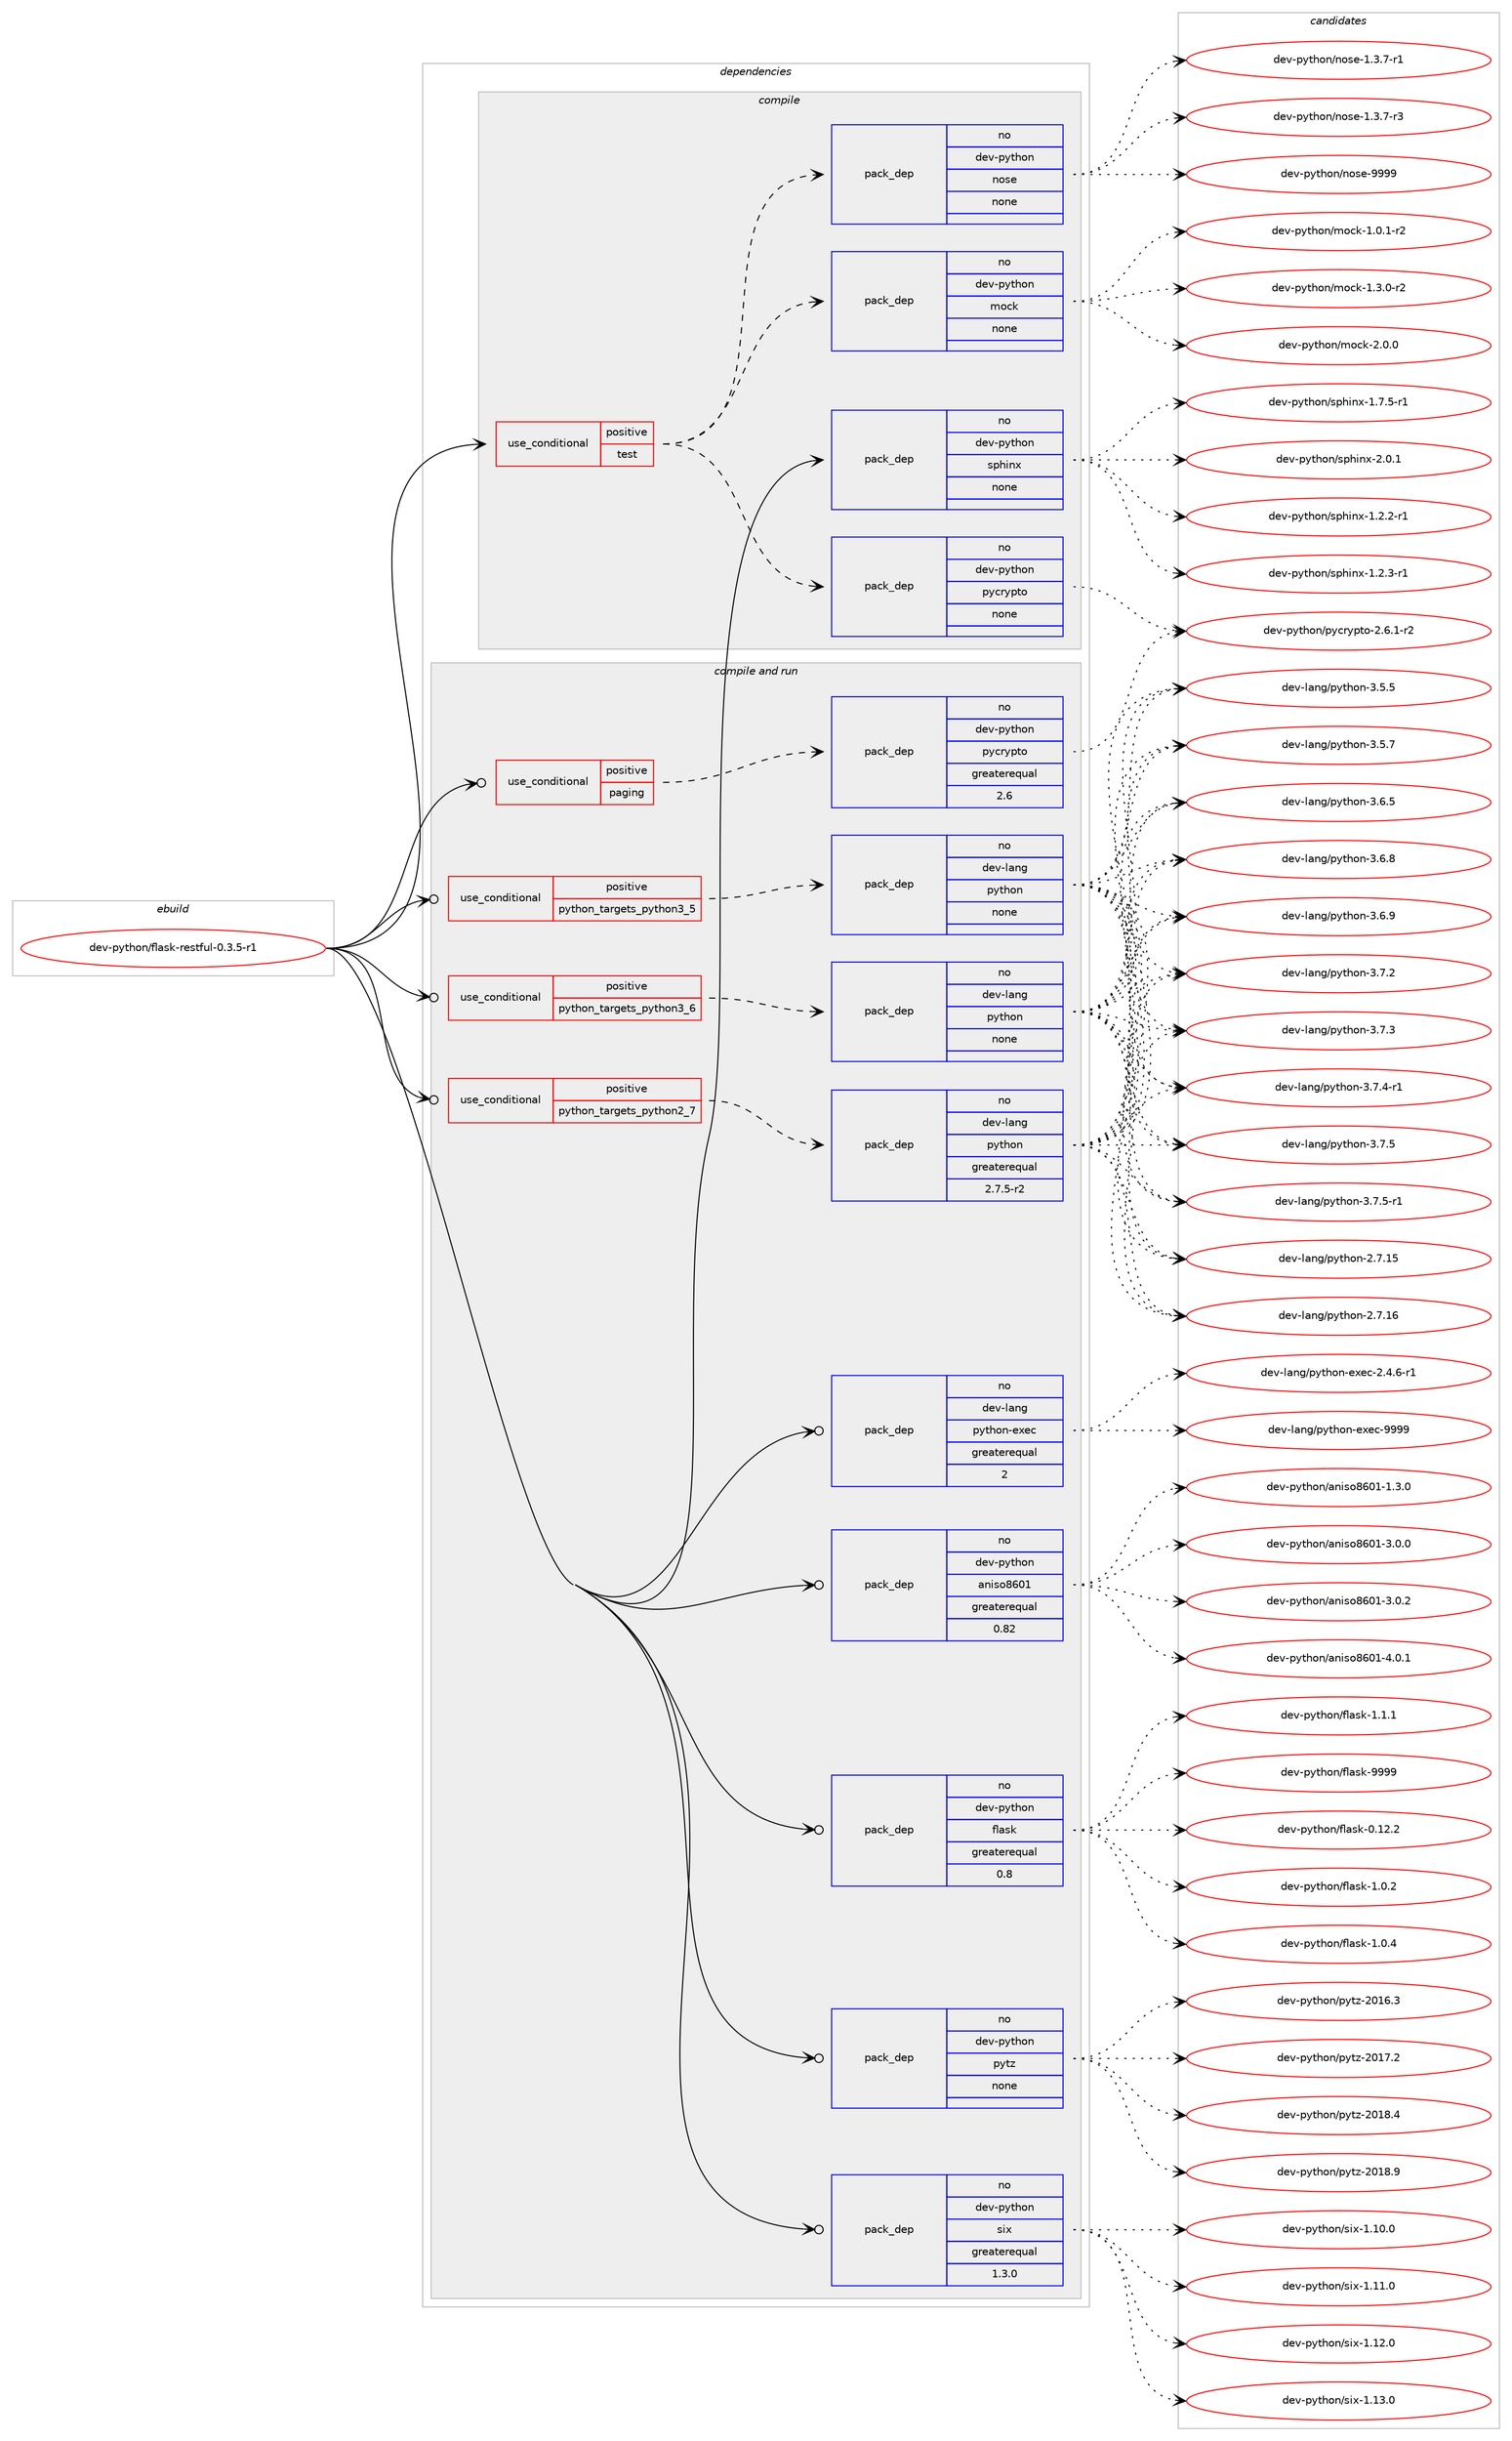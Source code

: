 digraph prolog {

# *************
# Graph options
# *************

newrank=true;
concentrate=true;
compound=true;
graph [rankdir=LR,fontname=Helvetica,fontsize=10,ranksep=1.5];#, ranksep=2.5, nodesep=0.2];
edge  [arrowhead=vee];
node  [fontname=Helvetica,fontsize=10];

# **********
# The ebuild
# **********

subgraph cluster_leftcol {
color=gray;
rank=same;
label=<<i>ebuild</i>>;
id [label="dev-python/flask-restful-0.3.5-r1", color=red, width=4, href="../dev-python/flask-restful-0.3.5-r1.svg"];
}

# ****************
# The dependencies
# ****************

subgraph cluster_midcol {
color=gray;
label=<<i>dependencies</i>>;
subgraph cluster_compile {
fillcolor="#eeeeee";
style=filled;
label=<<i>compile</i>>;
subgraph cond139584 {
dependency605303 [label=<<TABLE BORDER="0" CELLBORDER="1" CELLSPACING="0" CELLPADDING="4"><TR><TD ROWSPAN="3" CELLPADDING="10">use_conditional</TD></TR><TR><TD>positive</TD></TR><TR><TD>test</TD></TR></TABLE>>, shape=none, color=red];
subgraph pack453922 {
dependency605304 [label=<<TABLE BORDER="0" CELLBORDER="1" CELLSPACING="0" CELLPADDING="4" WIDTH="220"><TR><TD ROWSPAN="6" CELLPADDING="30">pack_dep</TD></TR><TR><TD WIDTH="110">no</TD></TR><TR><TD>dev-python</TD></TR><TR><TD>mock</TD></TR><TR><TD>none</TD></TR><TR><TD></TD></TR></TABLE>>, shape=none, color=blue];
}
dependency605303:e -> dependency605304:w [weight=20,style="dashed",arrowhead="vee"];
subgraph pack453923 {
dependency605305 [label=<<TABLE BORDER="0" CELLBORDER="1" CELLSPACING="0" CELLPADDING="4" WIDTH="220"><TR><TD ROWSPAN="6" CELLPADDING="30">pack_dep</TD></TR><TR><TD WIDTH="110">no</TD></TR><TR><TD>dev-python</TD></TR><TR><TD>nose</TD></TR><TR><TD>none</TD></TR><TR><TD></TD></TR></TABLE>>, shape=none, color=blue];
}
dependency605303:e -> dependency605305:w [weight=20,style="dashed",arrowhead="vee"];
subgraph pack453924 {
dependency605306 [label=<<TABLE BORDER="0" CELLBORDER="1" CELLSPACING="0" CELLPADDING="4" WIDTH="220"><TR><TD ROWSPAN="6" CELLPADDING="30">pack_dep</TD></TR><TR><TD WIDTH="110">no</TD></TR><TR><TD>dev-python</TD></TR><TR><TD>pycrypto</TD></TR><TR><TD>none</TD></TR><TR><TD></TD></TR></TABLE>>, shape=none, color=blue];
}
dependency605303:e -> dependency605306:w [weight=20,style="dashed",arrowhead="vee"];
}
id:e -> dependency605303:w [weight=20,style="solid",arrowhead="vee"];
subgraph pack453925 {
dependency605307 [label=<<TABLE BORDER="0" CELLBORDER="1" CELLSPACING="0" CELLPADDING="4" WIDTH="220"><TR><TD ROWSPAN="6" CELLPADDING="30">pack_dep</TD></TR><TR><TD WIDTH="110">no</TD></TR><TR><TD>dev-python</TD></TR><TR><TD>sphinx</TD></TR><TR><TD>none</TD></TR><TR><TD></TD></TR></TABLE>>, shape=none, color=blue];
}
id:e -> dependency605307:w [weight=20,style="solid",arrowhead="vee"];
}
subgraph cluster_compileandrun {
fillcolor="#eeeeee";
style=filled;
label=<<i>compile and run</i>>;
subgraph cond139585 {
dependency605308 [label=<<TABLE BORDER="0" CELLBORDER="1" CELLSPACING="0" CELLPADDING="4"><TR><TD ROWSPAN="3" CELLPADDING="10">use_conditional</TD></TR><TR><TD>positive</TD></TR><TR><TD>paging</TD></TR></TABLE>>, shape=none, color=red];
subgraph pack453926 {
dependency605309 [label=<<TABLE BORDER="0" CELLBORDER="1" CELLSPACING="0" CELLPADDING="4" WIDTH="220"><TR><TD ROWSPAN="6" CELLPADDING="30">pack_dep</TD></TR><TR><TD WIDTH="110">no</TD></TR><TR><TD>dev-python</TD></TR><TR><TD>pycrypto</TD></TR><TR><TD>greaterequal</TD></TR><TR><TD>2.6</TD></TR></TABLE>>, shape=none, color=blue];
}
dependency605308:e -> dependency605309:w [weight=20,style="dashed",arrowhead="vee"];
}
id:e -> dependency605308:w [weight=20,style="solid",arrowhead="odotvee"];
subgraph cond139586 {
dependency605310 [label=<<TABLE BORDER="0" CELLBORDER="1" CELLSPACING="0" CELLPADDING="4"><TR><TD ROWSPAN="3" CELLPADDING="10">use_conditional</TD></TR><TR><TD>positive</TD></TR><TR><TD>python_targets_python2_7</TD></TR></TABLE>>, shape=none, color=red];
subgraph pack453927 {
dependency605311 [label=<<TABLE BORDER="0" CELLBORDER="1" CELLSPACING="0" CELLPADDING="4" WIDTH="220"><TR><TD ROWSPAN="6" CELLPADDING="30">pack_dep</TD></TR><TR><TD WIDTH="110">no</TD></TR><TR><TD>dev-lang</TD></TR><TR><TD>python</TD></TR><TR><TD>greaterequal</TD></TR><TR><TD>2.7.5-r2</TD></TR></TABLE>>, shape=none, color=blue];
}
dependency605310:e -> dependency605311:w [weight=20,style="dashed",arrowhead="vee"];
}
id:e -> dependency605310:w [weight=20,style="solid",arrowhead="odotvee"];
subgraph cond139587 {
dependency605312 [label=<<TABLE BORDER="0" CELLBORDER="1" CELLSPACING="0" CELLPADDING="4"><TR><TD ROWSPAN="3" CELLPADDING="10">use_conditional</TD></TR><TR><TD>positive</TD></TR><TR><TD>python_targets_python3_5</TD></TR></TABLE>>, shape=none, color=red];
subgraph pack453928 {
dependency605313 [label=<<TABLE BORDER="0" CELLBORDER="1" CELLSPACING="0" CELLPADDING="4" WIDTH="220"><TR><TD ROWSPAN="6" CELLPADDING="30">pack_dep</TD></TR><TR><TD WIDTH="110">no</TD></TR><TR><TD>dev-lang</TD></TR><TR><TD>python</TD></TR><TR><TD>none</TD></TR><TR><TD></TD></TR></TABLE>>, shape=none, color=blue];
}
dependency605312:e -> dependency605313:w [weight=20,style="dashed",arrowhead="vee"];
}
id:e -> dependency605312:w [weight=20,style="solid",arrowhead="odotvee"];
subgraph cond139588 {
dependency605314 [label=<<TABLE BORDER="0" CELLBORDER="1" CELLSPACING="0" CELLPADDING="4"><TR><TD ROWSPAN="3" CELLPADDING="10">use_conditional</TD></TR><TR><TD>positive</TD></TR><TR><TD>python_targets_python3_6</TD></TR></TABLE>>, shape=none, color=red];
subgraph pack453929 {
dependency605315 [label=<<TABLE BORDER="0" CELLBORDER="1" CELLSPACING="0" CELLPADDING="4" WIDTH="220"><TR><TD ROWSPAN="6" CELLPADDING="30">pack_dep</TD></TR><TR><TD WIDTH="110">no</TD></TR><TR><TD>dev-lang</TD></TR><TR><TD>python</TD></TR><TR><TD>none</TD></TR><TR><TD></TD></TR></TABLE>>, shape=none, color=blue];
}
dependency605314:e -> dependency605315:w [weight=20,style="dashed",arrowhead="vee"];
}
id:e -> dependency605314:w [weight=20,style="solid",arrowhead="odotvee"];
subgraph pack453930 {
dependency605316 [label=<<TABLE BORDER="0" CELLBORDER="1" CELLSPACING="0" CELLPADDING="4" WIDTH="220"><TR><TD ROWSPAN="6" CELLPADDING="30">pack_dep</TD></TR><TR><TD WIDTH="110">no</TD></TR><TR><TD>dev-lang</TD></TR><TR><TD>python-exec</TD></TR><TR><TD>greaterequal</TD></TR><TR><TD>2</TD></TR></TABLE>>, shape=none, color=blue];
}
id:e -> dependency605316:w [weight=20,style="solid",arrowhead="odotvee"];
subgraph pack453931 {
dependency605317 [label=<<TABLE BORDER="0" CELLBORDER="1" CELLSPACING="0" CELLPADDING="4" WIDTH="220"><TR><TD ROWSPAN="6" CELLPADDING="30">pack_dep</TD></TR><TR><TD WIDTH="110">no</TD></TR><TR><TD>dev-python</TD></TR><TR><TD>aniso8601</TD></TR><TR><TD>greaterequal</TD></TR><TR><TD>0.82</TD></TR></TABLE>>, shape=none, color=blue];
}
id:e -> dependency605317:w [weight=20,style="solid",arrowhead="odotvee"];
subgraph pack453932 {
dependency605318 [label=<<TABLE BORDER="0" CELLBORDER="1" CELLSPACING="0" CELLPADDING="4" WIDTH="220"><TR><TD ROWSPAN="6" CELLPADDING="30">pack_dep</TD></TR><TR><TD WIDTH="110">no</TD></TR><TR><TD>dev-python</TD></TR><TR><TD>flask</TD></TR><TR><TD>greaterequal</TD></TR><TR><TD>0.8</TD></TR></TABLE>>, shape=none, color=blue];
}
id:e -> dependency605318:w [weight=20,style="solid",arrowhead="odotvee"];
subgraph pack453933 {
dependency605319 [label=<<TABLE BORDER="0" CELLBORDER="1" CELLSPACING="0" CELLPADDING="4" WIDTH="220"><TR><TD ROWSPAN="6" CELLPADDING="30">pack_dep</TD></TR><TR><TD WIDTH="110">no</TD></TR><TR><TD>dev-python</TD></TR><TR><TD>pytz</TD></TR><TR><TD>none</TD></TR><TR><TD></TD></TR></TABLE>>, shape=none, color=blue];
}
id:e -> dependency605319:w [weight=20,style="solid",arrowhead="odotvee"];
subgraph pack453934 {
dependency605320 [label=<<TABLE BORDER="0" CELLBORDER="1" CELLSPACING="0" CELLPADDING="4" WIDTH="220"><TR><TD ROWSPAN="6" CELLPADDING="30">pack_dep</TD></TR><TR><TD WIDTH="110">no</TD></TR><TR><TD>dev-python</TD></TR><TR><TD>six</TD></TR><TR><TD>greaterequal</TD></TR><TR><TD>1.3.0</TD></TR></TABLE>>, shape=none, color=blue];
}
id:e -> dependency605320:w [weight=20,style="solid",arrowhead="odotvee"];
}
subgraph cluster_run {
fillcolor="#eeeeee";
style=filled;
label=<<i>run</i>>;
}
}

# **************
# The candidates
# **************

subgraph cluster_choices {
rank=same;
color=gray;
label=<<i>candidates</i>>;

subgraph choice453922 {
color=black;
nodesep=1;
choice1001011184511212111610411111047109111991074549464846494511450 [label="dev-python/mock-1.0.1-r2", color=red, width=4,href="../dev-python/mock-1.0.1-r2.svg"];
choice1001011184511212111610411111047109111991074549465146484511450 [label="dev-python/mock-1.3.0-r2", color=red, width=4,href="../dev-python/mock-1.3.0-r2.svg"];
choice100101118451121211161041111104710911199107455046484648 [label="dev-python/mock-2.0.0", color=red, width=4,href="../dev-python/mock-2.0.0.svg"];
dependency605304:e -> choice1001011184511212111610411111047109111991074549464846494511450:w [style=dotted,weight="100"];
dependency605304:e -> choice1001011184511212111610411111047109111991074549465146484511450:w [style=dotted,weight="100"];
dependency605304:e -> choice100101118451121211161041111104710911199107455046484648:w [style=dotted,weight="100"];
}
subgraph choice453923 {
color=black;
nodesep=1;
choice10010111845112121116104111110471101111151014549465146554511449 [label="dev-python/nose-1.3.7-r1", color=red, width=4,href="../dev-python/nose-1.3.7-r1.svg"];
choice10010111845112121116104111110471101111151014549465146554511451 [label="dev-python/nose-1.3.7-r3", color=red, width=4,href="../dev-python/nose-1.3.7-r3.svg"];
choice10010111845112121116104111110471101111151014557575757 [label="dev-python/nose-9999", color=red, width=4,href="../dev-python/nose-9999.svg"];
dependency605305:e -> choice10010111845112121116104111110471101111151014549465146554511449:w [style=dotted,weight="100"];
dependency605305:e -> choice10010111845112121116104111110471101111151014549465146554511451:w [style=dotted,weight="100"];
dependency605305:e -> choice10010111845112121116104111110471101111151014557575757:w [style=dotted,weight="100"];
}
subgraph choice453924 {
color=black;
nodesep=1;
choice1001011184511212111610411111047112121991141211121161114550465446494511450 [label="dev-python/pycrypto-2.6.1-r2", color=red, width=4,href="../dev-python/pycrypto-2.6.1-r2.svg"];
dependency605306:e -> choice1001011184511212111610411111047112121991141211121161114550465446494511450:w [style=dotted,weight="100"];
}
subgraph choice453925 {
color=black;
nodesep=1;
choice10010111845112121116104111110471151121041051101204549465046504511449 [label="dev-python/sphinx-1.2.2-r1", color=red, width=4,href="../dev-python/sphinx-1.2.2-r1.svg"];
choice10010111845112121116104111110471151121041051101204549465046514511449 [label="dev-python/sphinx-1.2.3-r1", color=red, width=4,href="../dev-python/sphinx-1.2.3-r1.svg"];
choice10010111845112121116104111110471151121041051101204549465546534511449 [label="dev-python/sphinx-1.7.5-r1", color=red, width=4,href="../dev-python/sphinx-1.7.5-r1.svg"];
choice1001011184511212111610411111047115112104105110120455046484649 [label="dev-python/sphinx-2.0.1", color=red, width=4,href="../dev-python/sphinx-2.0.1.svg"];
dependency605307:e -> choice10010111845112121116104111110471151121041051101204549465046504511449:w [style=dotted,weight="100"];
dependency605307:e -> choice10010111845112121116104111110471151121041051101204549465046514511449:w [style=dotted,weight="100"];
dependency605307:e -> choice10010111845112121116104111110471151121041051101204549465546534511449:w [style=dotted,weight="100"];
dependency605307:e -> choice1001011184511212111610411111047115112104105110120455046484649:w [style=dotted,weight="100"];
}
subgraph choice453926 {
color=black;
nodesep=1;
choice1001011184511212111610411111047112121991141211121161114550465446494511450 [label="dev-python/pycrypto-2.6.1-r2", color=red, width=4,href="../dev-python/pycrypto-2.6.1-r2.svg"];
dependency605309:e -> choice1001011184511212111610411111047112121991141211121161114550465446494511450:w [style=dotted,weight="100"];
}
subgraph choice453927 {
color=black;
nodesep=1;
choice10010111845108971101034711212111610411111045504655464953 [label="dev-lang/python-2.7.15", color=red, width=4,href="../dev-lang/python-2.7.15.svg"];
choice10010111845108971101034711212111610411111045504655464954 [label="dev-lang/python-2.7.16", color=red, width=4,href="../dev-lang/python-2.7.16.svg"];
choice100101118451089711010347112121116104111110455146534653 [label="dev-lang/python-3.5.5", color=red, width=4,href="../dev-lang/python-3.5.5.svg"];
choice100101118451089711010347112121116104111110455146534655 [label="dev-lang/python-3.5.7", color=red, width=4,href="../dev-lang/python-3.5.7.svg"];
choice100101118451089711010347112121116104111110455146544653 [label="dev-lang/python-3.6.5", color=red, width=4,href="../dev-lang/python-3.6.5.svg"];
choice100101118451089711010347112121116104111110455146544656 [label="dev-lang/python-3.6.8", color=red, width=4,href="../dev-lang/python-3.6.8.svg"];
choice100101118451089711010347112121116104111110455146544657 [label="dev-lang/python-3.6.9", color=red, width=4,href="../dev-lang/python-3.6.9.svg"];
choice100101118451089711010347112121116104111110455146554650 [label="dev-lang/python-3.7.2", color=red, width=4,href="../dev-lang/python-3.7.2.svg"];
choice100101118451089711010347112121116104111110455146554651 [label="dev-lang/python-3.7.3", color=red, width=4,href="../dev-lang/python-3.7.3.svg"];
choice1001011184510897110103471121211161041111104551465546524511449 [label="dev-lang/python-3.7.4-r1", color=red, width=4,href="../dev-lang/python-3.7.4-r1.svg"];
choice100101118451089711010347112121116104111110455146554653 [label="dev-lang/python-3.7.5", color=red, width=4,href="../dev-lang/python-3.7.5.svg"];
choice1001011184510897110103471121211161041111104551465546534511449 [label="dev-lang/python-3.7.5-r1", color=red, width=4,href="../dev-lang/python-3.7.5-r1.svg"];
dependency605311:e -> choice10010111845108971101034711212111610411111045504655464953:w [style=dotted,weight="100"];
dependency605311:e -> choice10010111845108971101034711212111610411111045504655464954:w [style=dotted,weight="100"];
dependency605311:e -> choice100101118451089711010347112121116104111110455146534653:w [style=dotted,weight="100"];
dependency605311:e -> choice100101118451089711010347112121116104111110455146534655:w [style=dotted,weight="100"];
dependency605311:e -> choice100101118451089711010347112121116104111110455146544653:w [style=dotted,weight="100"];
dependency605311:e -> choice100101118451089711010347112121116104111110455146544656:w [style=dotted,weight="100"];
dependency605311:e -> choice100101118451089711010347112121116104111110455146544657:w [style=dotted,weight="100"];
dependency605311:e -> choice100101118451089711010347112121116104111110455146554650:w [style=dotted,weight="100"];
dependency605311:e -> choice100101118451089711010347112121116104111110455146554651:w [style=dotted,weight="100"];
dependency605311:e -> choice1001011184510897110103471121211161041111104551465546524511449:w [style=dotted,weight="100"];
dependency605311:e -> choice100101118451089711010347112121116104111110455146554653:w [style=dotted,weight="100"];
dependency605311:e -> choice1001011184510897110103471121211161041111104551465546534511449:w [style=dotted,weight="100"];
}
subgraph choice453928 {
color=black;
nodesep=1;
choice10010111845108971101034711212111610411111045504655464953 [label="dev-lang/python-2.7.15", color=red, width=4,href="../dev-lang/python-2.7.15.svg"];
choice10010111845108971101034711212111610411111045504655464954 [label="dev-lang/python-2.7.16", color=red, width=4,href="../dev-lang/python-2.7.16.svg"];
choice100101118451089711010347112121116104111110455146534653 [label="dev-lang/python-3.5.5", color=red, width=4,href="../dev-lang/python-3.5.5.svg"];
choice100101118451089711010347112121116104111110455146534655 [label="dev-lang/python-3.5.7", color=red, width=4,href="../dev-lang/python-3.5.7.svg"];
choice100101118451089711010347112121116104111110455146544653 [label="dev-lang/python-3.6.5", color=red, width=4,href="../dev-lang/python-3.6.5.svg"];
choice100101118451089711010347112121116104111110455146544656 [label="dev-lang/python-3.6.8", color=red, width=4,href="../dev-lang/python-3.6.8.svg"];
choice100101118451089711010347112121116104111110455146544657 [label="dev-lang/python-3.6.9", color=red, width=4,href="../dev-lang/python-3.6.9.svg"];
choice100101118451089711010347112121116104111110455146554650 [label="dev-lang/python-3.7.2", color=red, width=4,href="../dev-lang/python-3.7.2.svg"];
choice100101118451089711010347112121116104111110455146554651 [label="dev-lang/python-3.7.3", color=red, width=4,href="../dev-lang/python-3.7.3.svg"];
choice1001011184510897110103471121211161041111104551465546524511449 [label="dev-lang/python-3.7.4-r1", color=red, width=4,href="../dev-lang/python-3.7.4-r1.svg"];
choice100101118451089711010347112121116104111110455146554653 [label="dev-lang/python-3.7.5", color=red, width=4,href="../dev-lang/python-3.7.5.svg"];
choice1001011184510897110103471121211161041111104551465546534511449 [label="dev-lang/python-3.7.5-r1", color=red, width=4,href="../dev-lang/python-3.7.5-r1.svg"];
dependency605313:e -> choice10010111845108971101034711212111610411111045504655464953:w [style=dotted,weight="100"];
dependency605313:e -> choice10010111845108971101034711212111610411111045504655464954:w [style=dotted,weight="100"];
dependency605313:e -> choice100101118451089711010347112121116104111110455146534653:w [style=dotted,weight="100"];
dependency605313:e -> choice100101118451089711010347112121116104111110455146534655:w [style=dotted,weight="100"];
dependency605313:e -> choice100101118451089711010347112121116104111110455146544653:w [style=dotted,weight="100"];
dependency605313:e -> choice100101118451089711010347112121116104111110455146544656:w [style=dotted,weight="100"];
dependency605313:e -> choice100101118451089711010347112121116104111110455146544657:w [style=dotted,weight="100"];
dependency605313:e -> choice100101118451089711010347112121116104111110455146554650:w [style=dotted,weight="100"];
dependency605313:e -> choice100101118451089711010347112121116104111110455146554651:w [style=dotted,weight="100"];
dependency605313:e -> choice1001011184510897110103471121211161041111104551465546524511449:w [style=dotted,weight="100"];
dependency605313:e -> choice100101118451089711010347112121116104111110455146554653:w [style=dotted,weight="100"];
dependency605313:e -> choice1001011184510897110103471121211161041111104551465546534511449:w [style=dotted,weight="100"];
}
subgraph choice453929 {
color=black;
nodesep=1;
choice10010111845108971101034711212111610411111045504655464953 [label="dev-lang/python-2.7.15", color=red, width=4,href="../dev-lang/python-2.7.15.svg"];
choice10010111845108971101034711212111610411111045504655464954 [label="dev-lang/python-2.7.16", color=red, width=4,href="../dev-lang/python-2.7.16.svg"];
choice100101118451089711010347112121116104111110455146534653 [label="dev-lang/python-3.5.5", color=red, width=4,href="../dev-lang/python-3.5.5.svg"];
choice100101118451089711010347112121116104111110455146534655 [label="dev-lang/python-3.5.7", color=red, width=4,href="../dev-lang/python-3.5.7.svg"];
choice100101118451089711010347112121116104111110455146544653 [label="dev-lang/python-3.6.5", color=red, width=4,href="../dev-lang/python-3.6.5.svg"];
choice100101118451089711010347112121116104111110455146544656 [label="dev-lang/python-3.6.8", color=red, width=4,href="../dev-lang/python-3.6.8.svg"];
choice100101118451089711010347112121116104111110455146544657 [label="dev-lang/python-3.6.9", color=red, width=4,href="../dev-lang/python-3.6.9.svg"];
choice100101118451089711010347112121116104111110455146554650 [label="dev-lang/python-3.7.2", color=red, width=4,href="../dev-lang/python-3.7.2.svg"];
choice100101118451089711010347112121116104111110455146554651 [label="dev-lang/python-3.7.3", color=red, width=4,href="../dev-lang/python-3.7.3.svg"];
choice1001011184510897110103471121211161041111104551465546524511449 [label="dev-lang/python-3.7.4-r1", color=red, width=4,href="../dev-lang/python-3.7.4-r1.svg"];
choice100101118451089711010347112121116104111110455146554653 [label="dev-lang/python-3.7.5", color=red, width=4,href="../dev-lang/python-3.7.5.svg"];
choice1001011184510897110103471121211161041111104551465546534511449 [label="dev-lang/python-3.7.5-r1", color=red, width=4,href="../dev-lang/python-3.7.5-r1.svg"];
dependency605315:e -> choice10010111845108971101034711212111610411111045504655464953:w [style=dotted,weight="100"];
dependency605315:e -> choice10010111845108971101034711212111610411111045504655464954:w [style=dotted,weight="100"];
dependency605315:e -> choice100101118451089711010347112121116104111110455146534653:w [style=dotted,weight="100"];
dependency605315:e -> choice100101118451089711010347112121116104111110455146534655:w [style=dotted,weight="100"];
dependency605315:e -> choice100101118451089711010347112121116104111110455146544653:w [style=dotted,weight="100"];
dependency605315:e -> choice100101118451089711010347112121116104111110455146544656:w [style=dotted,weight="100"];
dependency605315:e -> choice100101118451089711010347112121116104111110455146544657:w [style=dotted,weight="100"];
dependency605315:e -> choice100101118451089711010347112121116104111110455146554650:w [style=dotted,weight="100"];
dependency605315:e -> choice100101118451089711010347112121116104111110455146554651:w [style=dotted,weight="100"];
dependency605315:e -> choice1001011184510897110103471121211161041111104551465546524511449:w [style=dotted,weight="100"];
dependency605315:e -> choice100101118451089711010347112121116104111110455146554653:w [style=dotted,weight="100"];
dependency605315:e -> choice1001011184510897110103471121211161041111104551465546534511449:w [style=dotted,weight="100"];
}
subgraph choice453930 {
color=black;
nodesep=1;
choice10010111845108971101034711212111610411111045101120101994550465246544511449 [label="dev-lang/python-exec-2.4.6-r1", color=red, width=4,href="../dev-lang/python-exec-2.4.6-r1.svg"];
choice10010111845108971101034711212111610411111045101120101994557575757 [label="dev-lang/python-exec-9999", color=red, width=4,href="../dev-lang/python-exec-9999.svg"];
dependency605316:e -> choice10010111845108971101034711212111610411111045101120101994550465246544511449:w [style=dotted,weight="100"];
dependency605316:e -> choice10010111845108971101034711212111610411111045101120101994557575757:w [style=dotted,weight="100"];
}
subgraph choice453931 {
color=black;
nodesep=1;
choice10010111845112121116104111110479711010511511156544849454946514648 [label="dev-python/aniso8601-1.3.0", color=red, width=4,href="../dev-python/aniso8601-1.3.0.svg"];
choice10010111845112121116104111110479711010511511156544849455146484648 [label="dev-python/aniso8601-3.0.0", color=red, width=4,href="../dev-python/aniso8601-3.0.0.svg"];
choice10010111845112121116104111110479711010511511156544849455146484650 [label="dev-python/aniso8601-3.0.2", color=red, width=4,href="../dev-python/aniso8601-3.0.2.svg"];
choice10010111845112121116104111110479711010511511156544849455246484649 [label="dev-python/aniso8601-4.0.1", color=red, width=4,href="../dev-python/aniso8601-4.0.1.svg"];
dependency605317:e -> choice10010111845112121116104111110479711010511511156544849454946514648:w [style=dotted,weight="100"];
dependency605317:e -> choice10010111845112121116104111110479711010511511156544849455146484648:w [style=dotted,weight="100"];
dependency605317:e -> choice10010111845112121116104111110479711010511511156544849455146484650:w [style=dotted,weight="100"];
dependency605317:e -> choice10010111845112121116104111110479711010511511156544849455246484649:w [style=dotted,weight="100"];
}
subgraph choice453932 {
color=black;
nodesep=1;
choice10010111845112121116104111110471021089711510745484649504650 [label="dev-python/flask-0.12.2", color=red, width=4,href="../dev-python/flask-0.12.2.svg"];
choice100101118451121211161041111104710210897115107454946484650 [label="dev-python/flask-1.0.2", color=red, width=4,href="../dev-python/flask-1.0.2.svg"];
choice100101118451121211161041111104710210897115107454946484652 [label="dev-python/flask-1.0.4", color=red, width=4,href="../dev-python/flask-1.0.4.svg"];
choice100101118451121211161041111104710210897115107454946494649 [label="dev-python/flask-1.1.1", color=red, width=4,href="../dev-python/flask-1.1.1.svg"];
choice1001011184511212111610411111047102108971151074557575757 [label="dev-python/flask-9999", color=red, width=4,href="../dev-python/flask-9999.svg"];
dependency605318:e -> choice10010111845112121116104111110471021089711510745484649504650:w [style=dotted,weight="100"];
dependency605318:e -> choice100101118451121211161041111104710210897115107454946484650:w [style=dotted,weight="100"];
dependency605318:e -> choice100101118451121211161041111104710210897115107454946484652:w [style=dotted,weight="100"];
dependency605318:e -> choice100101118451121211161041111104710210897115107454946494649:w [style=dotted,weight="100"];
dependency605318:e -> choice1001011184511212111610411111047102108971151074557575757:w [style=dotted,weight="100"];
}
subgraph choice453933 {
color=black;
nodesep=1;
choice100101118451121211161041111104711212111612245504849544651 [label="dev-python/pytz-2016.3", color=red, width=4,href="../dev-python/pytz-2016.3.svg"];
choice100101118451121211161041111104711212111612245504849554650 [label="dev-python/pytz-2017.2", color=red, width=4,href="../dev-python/pytz-2017.2.svg"];
choice100101118451121211161041111104711212111612245504849564652 [label="dev-python/pytz-2018.4", color=red, width=4,href="../dev-python/pytz-2018.4.svg"];
choice100101118451121211161041111104711212111612245504849564657 [label="dev-python/pytz-2018.9", color=red, width=4,href="../dev-python/pytz-2018.9.svg"];
dependency605319:e -> choice100101118451121211161041111104711212111612245504849544651:w [style=dotted,weight="100"];
dependency605319:e -> choice100101118451121211161041111104711212111612245504849554650:w [style=dotted,weight="100"];
dependency605319:e -> choice100101118451121211161041111104711212111612245504849564652:w [style=dotted,weight="100"];
dependency605319:e -> choice100101118451121211161041111104711212111612245504849564657:w [style=dotted,weight="100"];
}
subgraph choice453934 {
color=black;
nodesep=1;
choice100101118451121211161041111104711510512045494649484648 [label="dev-python/six-1.10.0", color=red, width=4,href="../dev-python/six-1.10.0.svg"];
choice100101118451121211161041111104711510512045494649494648 [label="dev-python/six-1.11.0", color=red, width=4,href="../dev-python/six-1.11.0.svg"];
choice100101118451121211161041111104711510512045494649504648 [label="dev-python/six-1.12.0", color=red, width=4,href="../dev-python/six-1.12.0.svg"];
choice100101118451121211161041111104711510512045494649514648 [label="dev-python/six-1.13.0", color=red, width=4,href="../dev-python/six-1.13.0.svg"];
dependency605320:e -> choice100101118451121211161041111104711510512045494649484648:w [style=dotted,weight="100"];
dependency605320:e -> choice100101118451121211161041111104711510512045494649494648:w [style=dotted,weight="100"];
dependency605320:e -> choice100101118451121211161041111104711510512045494649504648:w [style=dotted,weight="100"];
dependency605320:e -> choice100101118451121211161041111104711510512045494649514648:w [style=dotted,weight="100"];
}
}

}

